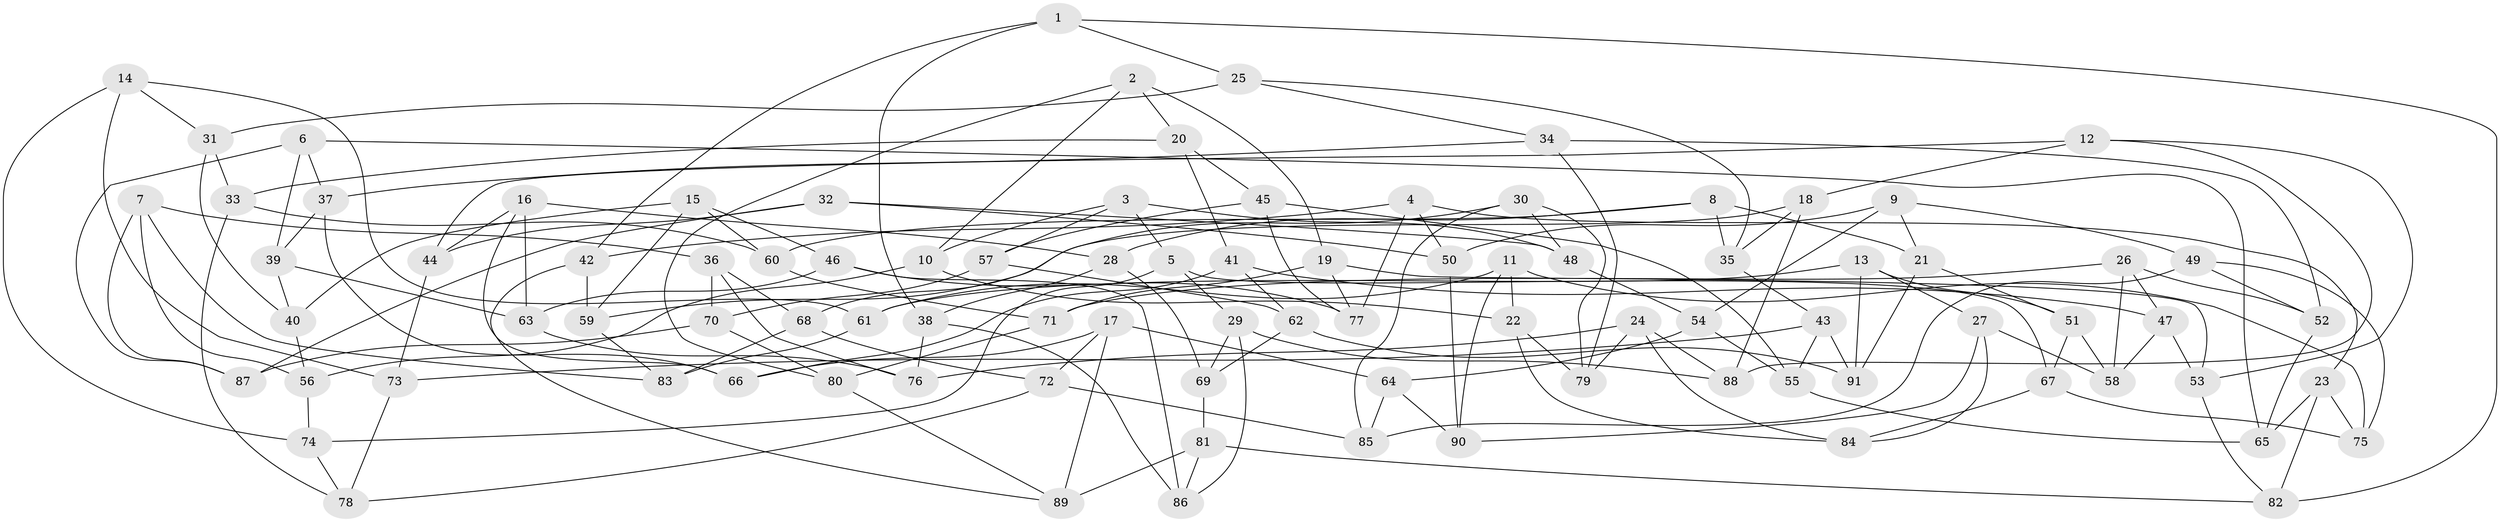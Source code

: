// coarse degree distribution, {11: 0.03076923076923077, 6: 0.03076923076923077, 4: 0.8, 10: 0.03076923076923077, 12: 0.015384615384615385, 9: 0.015384615384615385, 3: 0.07692307692307693}
// Generated by graph-tools (version 1.1) at 2025/53/03/04/25 22:53:42]
// undirected, 91 vertices, 182 edges
graph export_dot {
  node [color=gray90,style=filled];
  1;
  2;
  3;
  4;
  5;
  6;
  7;
  8;
  9;
  10;
  11;
  12;
  13;
  14;
  15;
  16;
  17;
  18;
  19;
  20;
  21;
  22;
  23;
  24;
  25;
  26;
  27;
  28;
  29;
  30;
  31;
  32;
  33;
  34;
  35;
  36;
  37;
  38;
  39;
  40;
  41;
  42;
  43;
  44;
  45;
  46;
  47;
  48;
  49;
  50;
  51;
  52;
  53;
  54;
  55;
  56;
  57;
  58;
  59;
  60;
  61;
  62;
  63;
  64;
  65;
  66;
  67;
  68;
  69;
  70;
  71;
  72;
  73;
  74;
  75;
  76;
  77;
  78;
  79;
  80;
  81;
  82;
  83;
  84;
  85;
  86;
  87;
  88;
  89;
  90;
  91;
  1 -- 38;
  1 -- 42;
  1 -- 82;
  1 -- 25;
  2 -- 19;
  2 -- 10;
  2 -- 20;
  2 -- 80;
  3 -- 57;
  3 -- 5;
  3 -- 10;
  3 -- 48;
  4 -- 42;
  4 -- 50;
  4 -- 23;
  4 -- 77;
  5 -- 29;
  5 -- 74;
  5 -- 67;
  6 -- 39;
  6 -- 65;
  6 -- 37;
  6 -- 87;
  7 -- 36;
  7 -- 87;
  7 -- 56;
  7 -- 83;
  8 -- 35;
  8 -- 21;
  8 -- 60;
  8 -- 28;
  9 -- 49;
  9 -- 21;
  9 -- 54;
  9 -- 50;
  10 -- 22;
  10 -- 56;
  11 -- 61;
  11 -- 22;
  11 -- 90;
  11 -- 75;
  12 -- 18;
  12 -- 88;
  12 -- 53;
  12 -- 44;
  13 -- 61;
  13 -- 51;
  13 -- 91;
  13 -- 27;
  14 -- 74;
  14 -- 73;
  14 -- 61;
  14 -- 31;
  15 -- 60;
  15 -- 59;
  15 -- 40;
  15 -- 46;
  16 -- 28;
  16 -- 66;
  16 -- 44;
  16 -- 63;
  17 -- 64;
  17 -- 72;
  17 -- 89;
  17 -- 66;
  18 -- 35;
  18 -- 88;
  18 -- 59;
  19 -- 77;
  19 -- 71;
  19 -- 53;
  20 -- 33;
  20 -- 45;
  20 -- 41;
  21 -- 91;
  21 -- 51;
  22 -- 79;
  22 -- 84;
  23 -- 75;
  23 -- 82;
  23 -- 65;
  24 -- 79;
  24 -- 76;
  24 -- 88;
  24 -- 84;
  25 -- 35;
  25 -- 31;
  25 -- 34;
  26 -- 47;
  26 -- 71;
  26 -- 52;
  26 -- 58;
  27 -- 90;
  27 -- 58;
  27 -- 84;
  28 -- 69;
  28 -- 38;
  29 -- 69;
  29 -- 88;
  29 -- 86;
  30 -- 48;
  30 -- 68;
  30 -- 79;
  30 -- 85;
  31 -- 40;
  31 -- 33;
  32 -- 87;
  32 -- 44;
  32 -- 48;
  32 -- 50;
  33 -- 78;
  33 -- 60;
  34 -- 52;
  34 -- 37;
  34 -- 79;
  35 -- 43;
  36 -- 76;
  36 -- 70;
  36 -- 68;
  37 -- 66;
  37 -- 39;
  38 -- 86;
  38 -- 76;
  39 -- 40;
  39 -- 63;
  40 -- 56;
  41 -- 66;
  41 -- 47;
  41 -- 62;
  42 -- 59;
  42 -- 89;
  43 -- 91;
  43 -- 73;
  43 -- 55;
  44 -- 73;
  45 -- 55;
  45 -- 77;
  45 -- 57;
  46 -- 63;
  46 -- 86;
  46 -- 77;
  47 -- 58;
  47 -- 53;
  48 -- 54;
  49 -- 75;
  49 -- 52;
  49 -- 85;
  50 -- 90;
  51 -- 67;
  51 -- 58;
  52 -- 65;
  53 -- 82;
  54 -- 64;
  54 -- 55;
  55 -- 65;
  56 -- 74;
  57 -- 70;
  57 -- 62;
  59 -- 83;
  60 -- 71;
  61 -- 83;
  62 -- 91;
  62 -- 69;
  63 -- 76;
  64 -- 90;
  64 -- 85;
  67 -- 75;
  67 -- 84;
  68 -- 83;
  68 -- 72;
  69 -- 81;
  70 -- 87;
  70 -- 80;
  71 -- 80;
  72 -- 85;
  72 -- 78;
  73 -- 78;
  74 -- 78;
  80 -- 89;
  81 -- 89;
  81 -- 82;
  81 -- 86;
}
